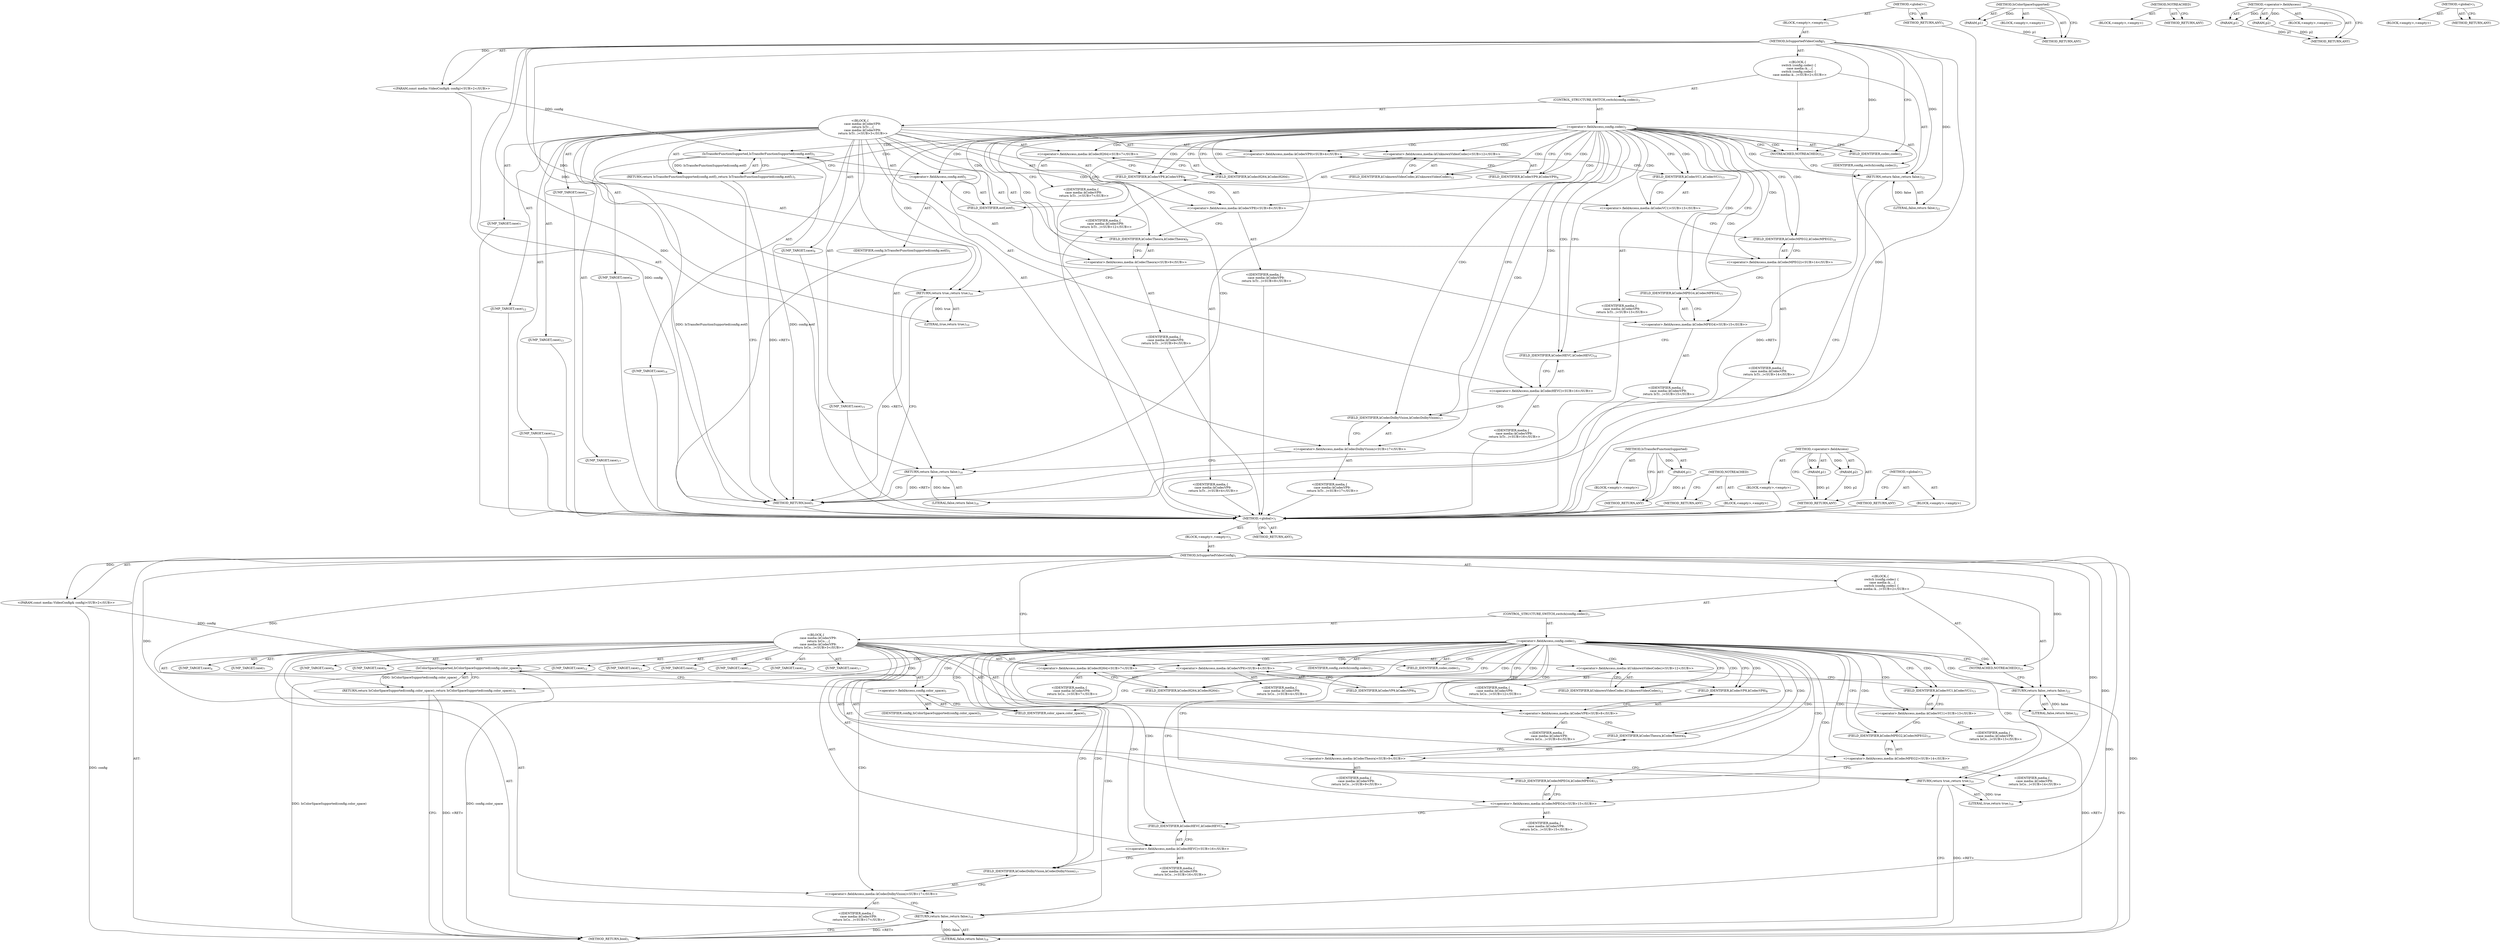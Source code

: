 digraph "&lt;global&gt;" {
vulnerable_6 [label=<(METHOD,&lt;global&gt;)<SUB>1</SUB>>];
vulnerable_7 [label=<(BLOCK,&lt;empty&gt;,&lt;empty&gt;)<SUB>1</SUB>>];
vulnerable_8 [label=<(METHOD,IsSupportedVideoConfig)<SUB>1</SUB>>];
vulnerable_9 [label="<(PARAM,const media::VideoConfig&amp; config)<SUB>2</SUB>>"];
vulnerable_10 [label="<(BLOCK,{
   switch (config.codec) {
     case media::k...,{
   switch (config.codec) {
     case media::k...)<SUB>2</SUB>>"];
vulnerable_11 [label=<(CONTROL_STRUCTURE,SWITCH,switch(config.codec))<SUB>3</SUB>>];
vulnerable_12 [label=<(&lt;operator&gt;.fieldAccess,config.codec)<SUB>3</SUB>>];
vulnerable_13 [label=<(IDENTIFIER,config,switch(config.codec))<SUB>3</SUB>>];
vulnerable_14 [label=<(FIELD_IDENTIFIER,codec,codec)<SUB>3</SUB>>];
vulnerable_15 [label="<(BLOCK,{
     case media::kCodecVP9:
      return IsTr...,{
     case media::kCodecVP9:
      return IsTr...)<SUB>3</SUB>>"];
vulnerable_16 [label=<(JUMP_TARGET,case)<SUB>4</SUB>>];
vulnerable_17 [label="<(&lt;operator&gt;.fieldAccess,media::kCodecVP9)<SUB>4</SUB>>"];
vulnerable_18 [label="<(IDENTIFIER,media,{
     case media::kCodecVP9:
      return IsTr...)<SUB>4</SUB>>"];
vulnerable_19 [label=<(FIELD_IDENTIFIER,kCodecVP9,kCodecVP9)<SUB>4</SUB>>];
vulnerable_20 [label=<(RETURN,return IsTransferFunctionSupported(config.eotf);,return IsTransferFunctionSupported(config.eotf);)<SUB>5</SUB>>];
vulnerable_21 [label=<(IsTransferFunctionSupported,IsTransferFunctionSupported(config.eotf))<SUB>5</SUB>>];
vulnerable_22 [label=<(&lt;operator&gt;.fieldAccess,config.eotf)<SUB>5</SUB>>];
vulnerable_23 [label=<(IDENTIFIER,config,IsTransferFunctionSupported(config.eotf))<SUB>5</SUB>>];
vulnerable_24 [label=<(FIELD_IDENTIFIER,eotf,eotf)<SUB>5</SUB>>];
vulnerable_25 [label=<(JUMP_TARGET,case)<SUB>7</SUB>>];
vulnerable_26 [label="<(&lt;operator&gt;.fieldAccess,media::kCodecH264)<SUB>7</SUB>>"];
vulnerable_27 [label="<(IDENTIFIER,media,{
     case media::kCodecVP9:
      return IsTr...)<SUB>7</SUB>>"];
vulnerable_28 [label=<(FIELD_IDENTIFIER,kCodecH264,kCodecH264)<SUB>7</SUB>>];
vulnerable_29 [label=<(JUMP_TARGET,case)<SUB>8</SUB>>];
vulnerable_30 [label="<(&lt;operator&gt;.fieldAccess,media::kCodecVP8)<SUB>8</SUB>>"];
vulnerable_31 [label="<(IDENTIFIER,media,{
     case media::kCodecVP9:
      return IsTr...)<SUB>8</SUB>>"];
vulnerable_32 [label=<(FIELD_IDENTIFIER,kCodecVP8,kCodecVP8)<SUB>8</SUB>>];
vulnerable_33 [label=<(JUMP_TARGET,case)<SUB>9</SUB>>];
vulnerable_34 [label="<(&lt;operator&gt;.fieldAccess,media::kCodecTheora)<SUB>9</SUB>>"];
vulnerable_35 [label="<(IDENTIFIER,media,{
     case media::kCodecVP9:
      return IsTr...)<SUB>9</SUB>>"];
vulnerable_36 [label=<(FIELD_IDENTIFIER,kCodecTheora,kCodecTheora)<SUB>9</SUB>>];
vulnerable_37 [label=<(RETURN,return true;,return true;)<SUB>10</SUB>>];
vulnerable_38 [label=<(LITERAL,true,return true;)<SUB>10</SUB>>];
vulnerable_39 [label=<(JUMP_TARGET,case)<SUB>12</SUB>>];
vulnerable_40 [label="<(&lt;operator&gt;.fieldAccess,media::kUnknownVideoCodec)<SUB>12</SUB>>"];
vulnerable_41 [label="<(IDENTIFIER,media,{
     case media::kCodecVP9:
      return IsTr...)<SUB>12</SUB>>"];
vulnerable_42 [label=<(FIELD_IDENTIFIER,kUnknownVideoCodec,kUnknownVideoCodec)<SUB>12</SUB>>];
vulnerable_43 [label=<(JUMP_TARGET,case)<SUB>13</SUB>>];
vulnerable_44 [label="<(&lt;operator&gt;.fieldAccess,media::kCodecVC1)<SUB>13</SUB>>"];
vulnerable_45 [label="<(IDENTIFIER,media,{
     case media::kCodecVP9:
      return IsTr...)<SUB>13</SUB>>"];
vulnerable_46 [label=<(FIELD_IDENTIFIER,kCodecVC1,kCodecVC1)<SUB>13</SUB>>];
vulnerable_47 [label=<(JUMP_TARGET,case)<SUB>14</SUB>>];
vulnerable_48 [label="<(&lt;operator&gt;.fieldAccess,media::kCodecMPEG2)<SUB>14</SUB>>"];
vulnerable_49 [label="<(IDENTIFIER,media,{
     case media::kCodecVP9:
      return IsTr...)<SUB>14</SUB>>"];
vulnerable_50 [label=<(FIELD_IDENTIFIER,kCodecMPEG2,kCodecMPEG2)<SUB>14</SUB>>];
vulnerable_51 [label=<(JUMP_TARGET,case)<SUB>15</SUB>>];
vulnerable_52 [label="<(&lt;operator&gt;.fieldAccess,media::kCodecMPEG4)<SUB>15</SUB>>"];
vulnerable_53 [label="<(IDENTIFIER,media,{
     case media::kCodecVP9:
      return IsTr...)<SUB>15</SUB>>"];
vulnerable_54 [label=<(FIELD_IDENTIFIER,kCodecMPEG4,kCodecMPEG4)<SUB>15</SUB>>];
vulnerable_55 [label=<(JUMP_TARGET,case)<SUB>16</SUB>>];
vulnerable_56 [label="<(&lt;operator&gt;.fieldAccess,media::kCodecHEVC)<SUB>16</SUB>>"];
vulnerable_57 [label="<(IDENTIFIER,media,{
     case media::kCodecVP9:
      return IsTr...)<SUB>16</SUB>>"];
vulnerable_58 [label=<(FIELD_IDENTIFIER,kCodecHEVC,kCodecHEVC)<SUB>16</SUB>>];
vulnerable_59 [label=<(JUMP_TARGET,case)<SUB>17</SUB>>];
vulnerable_60 [label="<(&lt;operator&gt;.fieldAccess,media::kCodecDolbyVision)<SUB>17</SUB>>"];
vulnerable_61 [label="<(IDENTIFIER,media,{
     case media::kCodecVP9:
      return IsTr...)<SUB>17</SUB>>"];
vulnerable_62 [label=<(FIELD_IDENTIFIER,kCodecDolbyVision,kCodecDolbyVision)<SUB>17</SUB>>];
vulnerable_63 [label=<(RETURN,return false;,return false;)<SUB>18</SUB>>];
vulnerable_64 [label=<(LITERAL,false,return false;)<SUB>18</SUB>>];
vulnerable_65 [label=<(NOTREACHED,NOTREACHED())<SUB>21</SUB>>];
vulnerable_66 [label=<(RETURN,return false;,return false;)<SUB>22</SUB>>];
vulnerable_67 [label=<(LITERAL,false,return false;)<SUB>22</SUB>>];
vulnerable_68 [label=<(METHOD_RETURN,bool)<SUB>1</SUB>>];
vulnerable_70 [label=<(METHOD_RETURN,ANY)<SUB>1</SUB>>];
vulnerable_92 [label=<(METHOD,IsTransferFunctionSupported)>];
vulnerable_93 [label=<(PARAM,p1)>];
vulnerable_94 [label=<(BLOCK,&lt;empty&gt;,&lt;empty&gt;)>];
vulnerable_95 [label=<(METHOD_RETURN,ANY)>];
vulnerable_96 [label=<(METHOD,NOTREACHED)>];
vulnerable_97 [label=<(BLOCK,&lt;empty&gt;,&lt;empty&gt;)>];
vulnerable_98 [label=<(METHOD_RETURN,ANY)>];
vulnerable_87 [label=<(METHOD,&lt;operator&gt;.fieldAccess)>];
vulnerable_88 [label=<(PARAM,p1)>];
vulnerable_89 [label=<(PARAM,p2)>];
vulnerable_90 [label=<(BLOCK,&lt;empty&gt;,&lt;empty&gt;)>];
vulnerable_91 [label=<(METHOD_RETURN,ANY)>];
vulnerable_81 [label=<(METHOD,&lt;global&gt;)<SUB>1</SUB>>];
vulnerable_82 [label=<(BLOCK,&lt;empty&gt;,&lt;empty&gt;)>];
vulnerable_83 [label=<(METHOD_RETURN,ANY)>];
fixed_6 [label=<(METHOD,&lt;global&gt;)<SUB>1</SUB>>];
fixed_7 [label=<(BLOCK,&lt;empty&gt;,&lt;empty&gt;)<SUB>1</SUB>>];
fixed_8 [label=<(METHOD,IsSupportedVideoConfig)<SUB>1</SUB>>];
fixed_9 [label="<(PARAM,const media::VideoConfig&amp; config)<SUB>2</SUB>>"];
fixed_10 [label="<(BLOCK,{
   switch (config.codec) {
     case media::k...,{
   switch (config.codec) {
     case media::k...)<SUB>2</SUB>>"];
fixed_11 [label=<(CONTROL_STRUCTURE,SWITCH,switch(config.codec))<SUB>3</SUB>>];
fixed_12 [label=<(&lt;operator&gt;.fieldAccess,config.codec)<SUB>3</SUB>>];
fixed_13 [label=<(IDENTIFIER,config,switch(config.codec))<SUB>3</SUB>>];
fixed_14 [label=<(FIELD_IDENTIFIER,codec,codec)<SUB>3</SUB>>];
fixed_15 [label="<(BLOCK,{
     case media::kCodecVP9:
      return IsCo...,{
     case media::kCodecVP9:
      return IsCo...)<SUB>3</SUB>>"];
fixed_16 [label=<(JUMP_TARGET,case)<SUB>4</SUB>>];
fixed_17 [label="<(&lt;operator&gt;.fieldAccess,media::kCodecVP9)<SUB>4</SUB>>"];
fixed_18 [label="<(IDENTIFIER,media,{
     case media::kCodecVP9:
      return IsCo...)<SUB>4</SUB>>"];
fixed_19 [label=<(FIELD_IDENTIFIER,kCodecVP9,kCodecVP9)<SUB>4</SUB>>];
fixed_20 [label=<(RETURN,return IsColorSpaceSupported(config.color_space);,return IsColorSpaceSupported(config.color_space);)<SUB>5</SUB>>];
fixed_21 [label=<(IsColorSpaceSupported,IsColorSpaceSupported(config.color_space))<SUB>5</SUB>>];
fixed_22 [label=<(&lt;operator&gt;.fieldAccess,config.color_space)<SUB>5</SUB>>];
fixed_23 [label=<(IDENTIFIER,config,IsColorSpaceSupported(config.color_space))<SUB>5</SUB>>];
fixed_24 [label=<(FIELD_IDENTIFIER,color_space,color_space)<SUB>5</SUB>>];
fixed_25 [label=<(JUMP_TARGET,case)<SUB>7</SUB>>];
fixed_26 [label="<(&lt;operator&gt;.fieldAccess,media::kCodecH264)<SUB>7</SUB>>"];
fixed_27 [label="<(IDENTIFIER,media,{
     case media::kCodecVP9:
      return IsCo...)<SUB>7</SUB>>"];
fixed_28 [label=<(FIELD_IDENTIFIER,kCodecH264,kCodecH264)<SUB>7</SUB>>];
fixed_29 [label=<(JUMP_TARGET,case)<SUB>8</SUB>>];
fixed_30 [label="<(&lt;operator&gt;.fieldAccess,media::kCodecVP8)<SUB>8</SUB>>"];
fixed_31 [label="<(IDENTIFIER,media,{
     case media::kCodecVP9:
      return IsCo...)<SUB>8</SUB>>"];
fixed_32 [label=<(FIELD_IDENTIFIER,kCodecVP8,kCodecVP8)<SUB>8</SUB>>];
fixed_33 [label=<(JUMP_TARGET,case)<SUB>9</SUB>>];
fixed_34 [label="<(&lt;operator&gt;.fieldAccess,media::kCodecTheora)<SUB>9</SUB>>"];
fixed_35 [label="<(IDENTIFIER,media,{
     case media::kCodecVP9:
      return IsCo...)<SUB>9</SUB>>"];
fixed_36 [label=<(FIELD_IDENTIFIER,kCodecTheora,kCodecTheora)<SUB>9</SUB>>];
fixed_37 [label=<(RETURN,return true;,return true;)<SUB>10</SUB>>];
fixed_38 [label=<(LITERAL,true,return true;)<SUB>10</SUB>>];
fixed_39 [label=<(JUMP_TARGET,case)<SUB>12</SUB>>];
fixed_40 [label="<(&lt;operator&gt;.fieldAccess,media::kUnknownVideoCodec)<SUB>12</SUB>>"];
fixed_41 [label="<(IDENTIFIER,media,{
     case media::kCodecVP9:
      return IsCo...)<SUB>12</SUB>>"];
fixed_42 [label=<(FIELD_IDENTIFIER,kUnknownVideoCodec,kUnknownVideoCodec)<SUB>12</SUB>>];
fixed_43 [label=<(JUMP_TARGET,case)<SUB>13</SUB>>];
fixed_44 [label="<(&lt;operator&gt;.fieldAccess,media::kCodecVC1)<SUB>13</SUB>>"];
fixed_45 [label="<(IDENTIFIER,media,{
     case media::kCodecVP9:
      return IsCo...)<SUB>13</SUB>>"];
fixed_46 [label=<(FIELD_IDENTIFIER,kCodecVC1,kCodecVC1)<SUB>13</SUB>>];
fixed_47 [label=<(JUMP_TARGET,case)<SUB>14</SUB>>];
fixed_48 [label="<(&lt;operator&gt;.fieldAccess,media::kCodecMPEG2)<SUB>14</SUB>>"];
fixed_49 [label="<(IDENTIFIER,media,{
     case media::kCodecVP9:
      return IsCo...)<SUB>14</SUB>>"];
fixed_50 [label=<(FIELD_IDENTIFIER,kCodecMPEG2,kCodecMPEG2)<SUB>14</SUB>>];
fixed_51 [label=<(JUMP_TARGET,case)<SUB>15</SUB>>];
fixed_52 [label="<(&lt;operator&gt;.fieldAccess,media::kCodecMPEG4)<SUB>15</SUB>>"];
fixed_53 [label="<(IDENTIFIER,media,{
     case media::kCodecVP9:
      return IsCo...)<SUB>15</SUB>>"];
fixed_54 [label=<(FIELD_IDENTIFIER,kCodecMPEG4,kCodecMPEG4)<SUB>15</SUB>>];
fixed_55 [label=<(JUMP_TARGET,case)<SUB>16</SUB>>];
fixed_56 [label="<(&lt;operator&gt;.fieldAccess,media::kCodecHEVC)<SUB>16</SUB>>"];
fixed_57 [label="<(IDENTIFIER,media,{
     case media::kCodecVP9:
      return IsCo...)<SUB>16</SUB>>"];
fixed_58 [label=<(FIELD_IDENTIFIER,kCodecHEVC,kCodecHEVC)<SUB>16</SUB>>];
fixed_59 [label=<(JUMP_TARGET,case)<SUB>17</SUB>>];
fixed_60 [label="<(&lt;operator&gt;.fieldAccess,media::kCodecDolbyVision)<SUB>17</SUB>>"];
fixed_61 [label="<(IDENTIFIER,media,{
     case media::kCodecVP9:
      return IsCo...)<SUB>17</SUB>>"];
fixed_62 [label=<(FIELD_IDENTIFIER,kCodecDolbyVision,kCodecDolbyVision)<SUB>17</SUB>>];
fixed_63 [label=<(RETURN,return false;,return false;)<SUB>18</SUB>>];
fixed_64 [label=<(LITERAL,false,return false;)<SUB>18</SUB>>];
fixed_65 [label=<(NOTREACHED,NOTREACHED())<SUB>21</SUB>>];
fixed_66 [label=<(RETURN,return false;,return false;)<SUB>22</SUB>>];
fixed_67 [label=<(LITERAL,false,return false;)<SUB>22</SUB>>];
fixed_68 [label=<(METHOD_RETURN,bool)<SUB>1</SUB>>];
fixed_70 [label=<(METHOD_RETURN,ANY)<SUB>1</SUB>>];
fixed_92 [label=<(METHOD,IsColorSpaceSupported)>];
fixed_93 [label=<(PARAM,p1)>];
fixed_94 [label=<(BLOCK,&lt;empty&gt;,&lt;empty&gt;)>];
fixed_95 [label=<(METHOD_RETURN,ANY)>];
fixed_96 [label=<(METHOD,NOTREACHED)>];
fixed_97 [label=<(BLOCK,&lt;empty&gt;,&lt;empty&gt;)>];
fixed_98 [label=<(METHOD_RETURN,ANY)>];
fixed_87 [label=<(METHOD,&lt;operator&gt;.fieldAccess)>];
fixed_88 [label=<(PARAM,p1)>];
fixed_89 [label=<(PARAM,p2)>];
fixed_90 [label=<(BLOCK,&lt;empty&gt;,&lt;empty&gt;)>];
fixed_91 [label=<(METHOD_RETURN,ANY)>];
fixed_81 [label=<(METHOD,&lt;global&gt;)<SUB>1</SUB>>];
fixed_82 [label=<(BLOCK,&lt;empty&gt;,&lt;empty&gt;)>];
fixed_83 [label=<(METHOD_RETURN,ANY)>];
vulnerable_6 -> vulnerable_7  [key=0, label="AST: "];
vulnerable_6 -> vulnerable_70  [key=0, label="AST: "];
vulnerable_6 -> vulnerable_70  [key=1, label="CFG: "];
vulnerable_7 -> vulnerable_8  [key=0, label="AST: "];
vulnerable_8 -> vulnerable_9  [key=0, label="AST: "];
vulnerable_8 -> vulnerable_9  [key=1, label="DDG: "];
vulnerable_8 -> vulnerable_10  [key=0, label="AST: "];
vulnerable_8 -> vulnerable_68  [key=0, label="AST: "];
vulnerable_8 -> vulnerable_14  [key=0, label="CFG: "];
vulnerable_8 -> vulnerable_65  [key=0, label="DDG: "];
vulnerable_8 -> vulnerable_66  [key=0, label="DDG: "];
vulnerable_8 -> vulnerable_67  [key=0, label="DDG: "];
vulnerable_8 -> vulnerable_37  [key=0, label="DDG: "];
vulnerable_8 -> vulnerable_63  [key=0, label="DDG: "];
vulnerable_8 -> vulnerable_38  [key=0, label="DDG: "];
vulnerable_8 -> vulnerable_64  [key=0, label="DDG: "];
vulnerable_9 -> vulnerable_68  [key=0, label="DDG: config"];
vulnerable_9 -> vulnerable_21  [key=0, label="DDG: config"];
vulnerable_10 -> vulnerable_11  [key=0, label="AST: "];
vulnerable_10 -> vulnerable_65  [key=0, label="AST: "];
vulnerable_10 -> vulnerable_66  [key=0, label="AST: "];
vulnerable_11 -> vulnerable_12  [key=0, label="AST: "];
vulnerable_11 -> vulnerable_15  [key=0, label="AST: "];
vulnerable_12 -> vulnerable_13  [key=0, label="AST: "];
vulnerable_12 -> vulnerable_14  [key=0, label="AST: "];
vulnerable_12 -> vulnerable_65  [key=0, label="CFG: "];
vulnerable_12 -> vulnerable_65  [key=1, label="CDG: "];
vulnerable_12 -> vulnerable_19  [key=0, label="CFG: "];
vulnerable_12 -> vulnerable_19  [key=1, label="CDG: "];
vulnerable_12 -> vulnerable_28  [key=0, label="CFG: "];
vulnerable_12 -> vulnerable_28  [key=1, label="CDG: "];
vulnerable_12 -> vulnerable_32  [key=0, label="CFG: "];
vulnerable_12 -> vulnerable_32  [key=1, label="CDG: "];
vulnerable_12 -> vulnerable_36  [key=0, label="CFG: "];
vulnerable_12 -> vulnerable_36  [key=1, label="CDG: "];
vulnerable_12 -> vulnerable_42  [key=0, label="CFG: "];
vulnerable_12 -> vulnerable_42  [key=1, label="CDG: "];
vulnerable_12 -> vulnerable_46  [key=0, label="CFG: "];
vulnerable_12 -> vulnerable_46  [key=1, label="CDG: "];
vulnerable_12 -> vulnerable_50  [key=0, label="CFG: "];
vulnerable_12 -> vulnerable_50  [key=1, label="CDG: "];
vulnerable_12 -> vulnerable_54  [key=0, label="CFG: "];
vulnerable_12 -> vulnerable_54  [key=1, label="CDG: "];
vulnerable_12 -> vulnerable_58  [key=0, label="CFG: "];
vulnerable_12 -> vulnerable_58  [key=1, label="CDG: "];
vulnerable_12 -> vulnerable_62  [key=0, label="CFG: "];
vulnerable_12 -> vulnerable_62  [key=1, label="CDG: "];
vulnerable_12 -> vulnerable_17  [key=0, label="CDG: "];
vulnerable_12 -> vulnerable_30  [key=0, label="CDG: "];
vulnerable_12 -> vulnerable_34  [key=0, label="CDG: "];
vulnerable_12 -> vulnerable_21  [key=0, label="CDG: "];
vulnerable_12 -> vulnerable_48  [key=0, label="CDG: "];
vulnerable_12 -> vulnerable_60  [key=0, label="CDG: "];
vulnerable_12 -> vulnerable_26  [key=0, label="CDG: "];
vulnerable_12 -> vulnerable_66  [key=0, label="CDG: "];
vulnerable_12 -> vulnerable_52  [key=0, label="CDG: "];
vulnerable_12 -> vulnerable_37  [key=0, label="CDG: "];
vulnerable_12 -> vulnerable_20  [key=0, label="CDG: "];
vulnerable_12 -> vulnerable_56  [key=0, label="CDG: "];
vulnerable_12 -> vulnerable_22  [key=0, label="CDG: "];
vulnerable_12 -> vulnerable_40  [key=0, label="CDG: "];
vulnerable_12 -> vulnerable_44  [key=0, label="CDG: "];
vulnerable_12 -> vulnerable_24  [key=0, label="CDG: "];
vulnerable_12 -> vulnerable_63  [key=0, label="CDG: "];
vulnerable_13 -> fixed_6  [key=0];
vulnerable_14 -> vulnerable_12  [key=0, label="CFG: "];
vulnerable_15 -> vulnerable_16  [key=0, label="AST: "];
vulnerable_15 -> vulnerable_17  [key=0, label="AST: "];
vulnerable_15 -> vulnerable_20  [key=0, label="AST: "];
vulnerable_15 -> vulnerable_25  [key=0, label="AST: "];
vulnerable_15 -> vulnerable_26  [key=0, label="AST: "];
vulnerable_15 -> vulnerable_29  [key=0, label="AST: "];
vulnerable_15 -> vulnerable_30  [key=0, label="AST: "];
vulnerable_15 -> vulnerable_33  [key=0, label="AST: "];
vulnerable_15 -> vulnerable_34  [key=0, label="AST: "];
vulnerable_15 -> vulnerable_37  [key=0, label="AST: "];
vulnerable_15 -> vulnerable_39  [key=0, label="AST: "];
vulnerable_15 -> vulnerable_40  [key=0, label="AST: "];
vulnerable_15 -> vulnerable_43  [key=0, label="AST: "];
vulnerable_15 -> vulnerable_44  [key=0, label="AST: "];
vulnerable_15 -> vulnerable_47  [key=0, label="AST: "];
vulnerable_15 -> vulnerable_48  [key=0, label="AST: "];
vulnerable_15 -> vulnerable_51  [key=0, label="AST: "];
vulnerable_15 -> vulnerable_52  [key=0, label="AST: "];
vulnerable_15 -> vulnerable_55  [key=0, label="AST: "];
vulnerable_15 -> vulnerable_56  [key=0, label="AST: "];
vulnerable_15 -> vulnerable_59  [key=0, label="AST: "];
vulnerable_15 -> vulnerable_60  [key=0, label="AST: "];
vulnerable_15 -> vulnerable_63  [key=0, label="AST: "];
vulnerable_16 -> fixed_6  [key=0];
vulnerable_17 -> vulnerable_18  [key=0, label="AST: "];
vulnerable_17 -> vulnerable_19  [key=0, label="AST: "];
vulnerable_17 -> vulnerable_24  [key=0, label="CFG: "];
vulnerable_18 -> fixed_6  [key=0];
vulnerable_19 -> vulnerable_17  [key=0, label="CFG: "];
vulnerable_20 -> vulnerable_21  [key=0, label="AST: "];
vulnerable_20 -> vulnerable_68  [key=0, label="CFG: "];
vulnerable_20 -> vulnerable_68  [key=1, label="DDG: &lt;RET&gt;"];
vulnerable_21 -> vulnerable_22  [key=0, label="AST: "];
vulnerable_21 -> vulnerable_20  [key=0, label="CFG: "];
vulnerable_21 -> vulnerable_20  [key=1, label="DDG: IsTransferFunctionSupported(config.eotf)"];
vulnerable_21 -> vulnerable_68  [key=0, label="DDG: config.eotf"];
vulnerable_21 -> vulnerable_68  [key=1, label="DDG: IsTransferFunctionSupported(config.eotf)"];
vulnerable_22 -> vulnerable_23  [key=0, label="AST: "];
vulnerable_22 -> vulnerable_24  [key=0, label="AST: "];
vulnerable_22 -> vulnerable_21  [key=0, label="CFG: "];
vulnerable_23 -> fixed_6  [key=0];
vulnerable_24 -> vulnerable_22  [key=0, label="CFG: "];
vulnerable_25 -> fixed_6  [key=0];
vulnerable_26 -> vulnerable_27  [key=0, label="AST: "];
vulnerable_26 -> vulnerable_28  [key=0, label="AST: "];
vulnerable_26 -> vulnerable_32  [key=0, label="CFG: "];
vulnerable_27 -> fixed_6  [key=0];
vulnerable_28 -> vulnerable_26  [key=0, label="CFG: "];
vulnerable_29 -> fixed_6  [key=0];
vulnerable_30 -> vulnerable_31  [key=0, label="AST: "];
vulnerable_30 -> vulnerable_32  [key=0, label="AST: "];
vulnerable_30 -> vulnerable_36  [key=0, label="CFG: "];
vulnerable_31 -> fixed_6  [key=0];
vulnerable_32 -> vulnerable_30  [key=0, label="CFG: "];
vulnerable_33 -> fixed_6  [key=0];
vulnerable_34 -> vulnerable_35  [key=0, label="AST: "];
vulnerable_34 -> vulnerable_36  [key=0, label="AST: "];
vulnerable_34 -> vulnerable_37  [key=0, label="CFG: "];
vulnerable_35 -> fixed_6  [key=0];
vulnerable_36 -> vulnerable_34  [key=0, label="CFG: "];
vulnerable_37 -> vulnerable_38  [key=0, label="AST: "];
vulnerable_37 -> vulnerable_68  [key=0, label="CFG: "];
vulnerable_37 -> vulnerable_68  [key=1, label="DDG: &lt;RET&gt;"];
vulnerable_38 -> vulnerable_37  [key=0, label="DDG: true"];
vulnerable_39 -> fixed_6  [key=0];
vulnerable_40 -> vulnerable_41  [key=0, label="AST: "];
vulnerable_40 -> vulnerable_42  [key=0, label="AST: "];
vulnerable_40 -> vulnerable_46  [key=0, label="CFG: "];
vulnerable_41 -> fixed_6  [key=0];
vulnerable_42 -> vulnerable_40  [key=0, label="CFG: "];
vulnerable_43 -> fixed_6  [key=0];
vulnerable_44 -> vulnerable_45  [key=0, label="AST: "];
vulnerable_44 -> vulnerable_46  [key=0, label="AST: "];
vulnerable_44 -> vulnerable_50  [key=0, label="CFG: "];
vulnerable_45 -> fixed_6  [key=0];
vulnerable_46 -> vulnerable_44  [key=0, label="CFG: "];
vulnerable_47 -> fixed_6  [key=0];
vulnerable_48 -> vulnerable_49  [key=0, label="AST: "];
vulnerable_48 -> vulnerable_50  [key=0, label="AST: "];
vulnerable_48 -> vulnerable_54  [key=0, label="CFG: "];
vulnerable_49 -> fixed_6  [key=0];
vulnerable_50 -> vulnerable_48  [key=0, label="CFG: "];
vulnerable_51 -> fixed_6  [key=0];
vulnerable_52 -> vulnerable_53  [key=0, label="AST: "];
vulnerable_52 -> vulnerable_54  [key=0, label="AST: "];
vulnerable_52 -> vulnerable_58  [key=0, label="CFG: "];
vulnerable_53 -> fixed_6  [key=0];
vulnerable_54 -> vulnerable_52  [key=0, label="CFG: "];
vulnerable_55 -> fixed_6  [key=0];
vulnerable_56 -> vulnerable_57  [key=0, label="AST: "];
vulnerable_56 -> vulnerable_58  [key=0, label="AST: "];
vulnerable_56 -> vulnerable_62  [key=0, label="CFG: "];
vulnerable_57 -> fixed_6  [key=0];
vulnerable_58 -> vulnerable_56  [key=0, label="CFG: "];
vulnerable_59 -> fixed_6  [key=0];
vulnerable_60 -> vulnerable_61  [key=0, label="AST: "];
vulnerable_60 -> vulnerable_62  [key=0, label="AST: "];
vulnerable_60 -> vulnerable_63  [key=0, label="CFG: "];
vulnerable_61 -> fixed_6  [key=0];
vulnerable_62 -> vulnerable_60  [key=0, label="CFG: "];
vulnerable_63 -> vulnerable_64  [key=0, label="AST: "];
vulnerable_63 -> vulnerable_68  [key=0, label="CFG: "];
vulnerable_63 -> vulnerable_68  [key=1, label="DDG: &lt;RET&gt;"];
vulnerable_64 -> vulnerable_63  [key=0, label="DDG: false"];
vulnerable_65 -> vulnerable_66  [key=0, label="CFG: "];
vulnerable_66 -> vulnerable_67  [key=0, label="AST: "];
vulnerable_66 -> vulnerable_68  [key=0, label="CFG: "];
vulnerable_66 -> vulnerable_68  [key=1, label="DDG: &lt;RET&gt;"];
vulnerable_67 -> vulnerable_66  [key=0, label="DDG: false"];
vulnerable_68 -> fixed_6  [key=0];
vulnerable_70 -> fixed_6  [key=0];
vulnerable_92 -> vulnerable_93  [key=0, label="AST: "];
vulnerable_92 -> vulnerable_93  [key=1, label="DDG: "];
vulnerable_92 -> vulnerable_94  [key=0, label="AST: "];
vulnerable_92 -> vulnerable_95  [key=0, label="AST: "];
vulnerable_92 -> vulnerable_95  [key=1, label="CFG: "];
vulnerable_93 -> vulnerable_95  [key=0, label="DDG: p1"];
vulnerable_94 -> fixed_6  [key=0];
vulnerable_95 -> fixed_6  [key=0];
vulnerable_96 -> vulnerable_97  [key=0, label="AST: "];
vulnerable_96 -> vulnerable_98  [key=0, label="AST: "];
vulnerable_96 -> vulnerable_98  [key=1, label="CFG: "];
vulnerable_97 -> fixed_6  [key=0];
vulnerable_98 -> fixed_6  [key=0];
vulnerable_87 -> vulnerable_88  [key=0, label="AST: "];
vulnerable_87 -> vulnerable_88  [key=1, label="DDG: "];
vulnerable_87 -> vulnerable_90  [key=0, label="AST: "];
vulnerable_87 -> vulnerable_89  [key=0, label="AST: "];
vulnerable_87 -> vulnerable_89  [key=1, label="DDG: "];
vulnerable_87 -> vulnerable_91  [key=0, label="AST: "];
vulnerable_87 -> vulnerable_91  [key=1, label="CFG: "];
vulnerable_88 -> vulnerable_91  [key=0, label="DDG: p1"];
vulnerable_89 -> vulnerable_91  [key=0, label="DDG: p2"];
vulnerable_90 -> fixed_6  [key=0];
vulnerable_91 -> fixed_6  [key=0];
vulnerable_81 -> vulnerable_82  [key=0, label="AST: "];
vulnerable_81 -> vulnerable_83  [key=0, label="AST: "];
vulnerable_81 -> vulnerable_83  [key=1, label="CFG: "];
vulnerable_82 -> fixed_6  [key=0];
vulnerable_83 -> fixed_6  [key=0];
fixed_6 -> fixed_7  [key=0, label="AST: "];
fixed_6 -> fixed_70  [key=0, label="AST: "];
fixed_6 -> fixed_70  [key=1, label="CFG: "];
fixed_7 -> fixed_8  [key=0, label="AST: "];
fixed_8 -> fixed_9  [key=0, label="AST: "];
fixed_8 -> fixed_9  [key=1, label="DDG: "];
fixed_8 -> fixed_10  [key=0, label="AST: "];
fixed_8 -> fixed_68  [key=0, label="AST: "];
fixed_8 -> fixed_14  [key=0, label="CFG: "];
fixed_8 -> fixed_65  [key=0, label="DDG: "];
fixed_8 -> fixed_66  [key=0, label="DDG: "];
fixed_8 -> fixed_67  [key=0, label="DDG: "];
fixed_8 -> fixed_37  [key=0, label="DDG: "];
fixed_8 -> fixed_63  [key=0, label="DDG: "];
fixed_8 -> fixed_38  [key=0, label="DDG: "];
fixed_8 -> fixed_64  [key=0, label="DDG: "];
fixed_9 -> fixed_68  [key=0, label="DDG: config"];
fixed_9 -> fixed_21  [key=0, label="DDG: config"];
fixed_10 -> fixed_11  [key=0, label="AST: "];
fixed_10 -> fixed_65  [key=0, label="AST: "];
fixed_10 -> fixed_66  [key=0, label="AST: "];
fixed_11 -> fixed_12  [key=0, label="AST: "];
fixed_11 -> fixed_15  [key=0, label="AST: "];
fixed_12 -> fixed_13  [key=0, label="AST: "];
fixed_12 -> fixed_14  [key=0, label="AST: "];
fixed_12 -> fixed_65  [key=0, label="CFG: "];
fixed_12 -> fixed_65  [key=1, label="CDG: "];
fixed_12 -> fixed_19  [key=0, label="CFG: "];
fixed_12 -> fixed_19  [key=1, label="CDG: "];
fixed_12 -> fixed_28  [key=0, label="CFG: "];
fixed_12 -> fixed_28  [key=1, label="CDG: "];
fixed_12 -> fixed_32  [key=0, label="CFG: "];
fixed_12 -> fixed_32  [key=1, label="CDG: "];
fixed_12 -> fixed_36  [key=0, label="CFG: "];
fixed_12 -> fixed_36  [key=1, label="CDG: "];
fixed_12 -> fixed_42  [key=0, label="CFG: "];
fixed_12 -> fixed_42  [key=1, label="CDG: "];
fixed_12 -> fixed_46  [key=0, label="CFG: "];
fixed_12 -> fixed_46  [key=1, label="CDG: "];
fixed_12 -> fixed_50  [key=0, label="CFG: "];
fixed_12 -> fixed_50  [key=1, label="CDG: "];
fixed_12 -> fixed_54  [key=0, label="CFG: "];
fixed_12 -> fixed_54  [key=1, label="CDG: "];
fixed_12 -> fixed_58  [key=0, label="CFG: "];
fixed_12 -> fixed_58  [key=1, label="CDG: "];
fixed_12 -> fixed_62  [key=0, label="CFG: "];
fixed_12 -> fixed_62  [key=1, label="CDG: "];
fixed_12 -> fixed_17  [key=0, label="CDG: "];
fixed_12 -> fixed_30  [key=0, label="CDG: "];
fixed_12 -> fixed_34  [key=0, label="CDG: "];
fixed_12 -> fixed_21  [key=0, label="CDG: "];
fixed_12 -> fixed_48  [key=0, label="CDG: "];
fixed_12 -> fixed_60  [key=0, label="CDG: "];
fixed_12 -> fixed_26  [key=0, label="CDG: "];
fixed_12 -> fixed_66  [key=0, label="CDG: "];
fixed_12 -> fixed_52  [key=0, label="CDG: "];
fixed_12 -> fixed_37  [key=0, label="CDG: "];
fixed_12 -> fixed_20  [key=0, label="CDG: "];
fixed_12 -> fixed_56  [key=0, label="CDG: "];
fixed_12 -> fixed_22  [key=0, label="CDG: "];
fixed_12 -> fixed_40  [key=0, label="CDG: "];
fixed_12 -> fixed_44  [key=0, label="CDG: "];
fixed_12 -> fixed_24  [key=0, label="CDG: "];
fixed_12 -> fixed_63  [key=0, label="CDG: "];
fixed_14 -> fixed_12  [key=0, label="CFG: "];
fixed_15 -> fixed_16  [key=0, label="AST: "];
fixed_15 -> fixed_17  [key=0, label="AST: "];
fixed_15 -> fixed_20  [key=0, label="AST: "];
fixed_15 -> fixed_25  [key=0, label="AST: "];
fixed_15 -> fixed_26  [key=0, label="AST: "];
fixed_15 -> fixed_29  [key=0, label="AST: "];
fixed_15 -> fixed_30  [key=0, label="AST: "];
fixed_15 -> fixed_33  [key=0, label="AST: "];
fixed_15 -> fixed_34  [key=0, label="AST: "];
fixed_15 -> fixed_37  [key=0, label="AST: "];
fixed_15 -> fixed_39  [key=0, label="AST: "];
fixed_15 -> fixed_40  [key=0, label="AST: "];
fixed_15 -> fixed_43  [key=0, label="AST: "];
fixed_15 -> fixed_44  [key=0, label="AST: "];
fixed_15 -> fixed_47  [key=0, label="AST: "];
fixed_15 -> fixed_48  [key=0, label="AST: "];
fixed_15 -> fixed_51  [key=0, label="AST: "];
fixed_15 -> fixed_52  [key=0, label="AST: "];
fixed_15 -> fixed_55  [key=0, label="AST: "];
fixed_15 -> fixed_56  [key=0, label="AST: "];
fixed_15 -> fixed_59  [key=0, label="AST: "];
fixed_15 -> fixed_60  [key=0, label="AST: "];
fixed_15 -> fixed_63  [key=0, label="AST: "];
fixed_17 -> fixed_18  [key=0, label="AST: "];
fixed_17 -> fixed_19  [key=0, label="AST: "];
fixed_17 -> fixed_24  [key=0, label="CFG: "];
fixed_19 -> fixed_17  [key=0, label="CFG: "];
fixed_20 -> fixed_21  [key=0, label="AST: "];
fixed_20 -> fixed_68  [key=0, label="CFG: "];
fixed_20 -> fixed_68  [key=1, label="DDG: &lt;RET&gt;"];
fixed_21 -> fixed_22  [key=0, label="AST: "];
fixed_21 -> fixed_20  [key=0, label="CFG: "];
fixed_21 -> fixed_20  [key=1, label="DDG: IsColorSpaceSupported(config.color_space)"];
fixed_21 -> fixed_68  [key=0, label="DDG: config.color_space"];
fixed_21 -> fixed_68  [key=1, label="DDG: IsColorSpaceSupported(config.color_space)"];
fixed_22 -> fixed_23  [key=0, label="AST: "];
fixed_22 -> fixed_24  [key=0, label="AST: "];
fixed_22 -> fixed_21  [key=0, label="CFG: "];
fixed_24 -> fixed_22  [key=0, label="CFG: "];
fixed_26 -> fixed_27  [key=0, label="AST: "];
fixed_26 -> fixed_28  [key=0, label="AST: "];
fixed_26 -> fixed_32  [key=0, label="CFG: "];
fixed_28 -> fixed_26  [key=0, label="CFG: "];
fixed_30 -> fixed_31  [key=0, label="AST: "];
fixed_30 -> fixed_32  [key=0, label="AST: "];
fixed_30 -> fixed_36  [key=0, label="CFG: "];
fixed_32 -> fixed_30  [key=0, label="CFG: "];
fixed_34 -> fixed_35  [key=0, label="AST: "];
fixed_34 -> fixed_36  [key=0, label="AST: "];
fixed_34 -> fixed_37  [key=0, label="CFG: "];
fixed_36 -> fixed_34  [key=0, label="CFG: "];
fixed_37 -> fixed_38  [key=0, label="AST: "];
fixed_37 -> fixed_68  [key=0, label="CFG: "];
fixed_37 -> fixed_68  [key=1, label="DDG: &lt;RET&gt;"];
fixed_38 -> fixed_37  [key=0, label="DDG: true"];
fixed_40 -> fixed_41  [key=0, label="AST: "];
fixed_40 -> fixed_42  [key=0, label="AST: "];
fixed_40 -> fixed_46  [key=0, label="CFG: "];
fixed_42 -> fixed_40  [key=0, label="CFG: "];
fixed_44 -> fixed_45  [key=0, label="AST: "];
fixed_44 -> fixed_46  [key=0, label="AST: "];
fixed_44 -> fixed_50  [key=0, label="CFG: "];
fixed_46 -> fixed_44  [key=0, label="CFG: "];
fixed_48 -> fixed_49  [key=0, label="AST: "];
fixed_48 -> fixed_50  [key=0, label="AST: "];
fixed_48 -> fixed_54  [key=0, label="CFG: "];
fixed_50 -> fixed_48  [key=0, label="CFG: "];
fixed_52 -> fixed_53  [key=0, label="AST: "];
fixed_52 -> fixed_54  [key=0, label="AST: "];
fixed_52 -> fixed_58  [key=0, label="CFG: "];
fixed_54 -> fixed_52  [key=0, label="CFG: "];
fixed_56 -> fixed_57  [key=0, label="AST: "];
fixed_56 -> fixed_58  [key=0, label="AST: "];
fixed_56 -> fixed_62  [key=0, label="CFG: "];
fixed_58 -> fixed_56  [key=0, label="CFG: "];
fixed_60 -> fixed_61  [key=0, label="AST: "];
fixed_60 -> fixed_62  [key=0, label="AST: "];
fixed_60 -> fixed_63  [key=0, label="CFG: "];
fixed_62 -> fixed_60  [key=0, label="CFG: "];
fixed_63 -> fixed_64  [key=0, label="AST: "];
fixed_63 -> fixed_68  [key=0, label="CFG: "];
fixed_63 -> fixed_68  [key=1, label="DDG: &lt;RET&gt;"];
fixed_64 -> fixed_63  [key=0, label="DDG: false"];
fixed_65 -> fixed_66  [key=0, label="CFG: "];
fixed_66 -> fixed_67  [key=0, label="AST: "];
fixed_66 -> fixed_68  [key=0, label="CFG: "];
fixed_66 -> fixed_68  [key=1, label="DDG: &lt;RET&gt;"];
fixed_67 -> fixed_66  [key=0, label="DDG: false"];
fixed_92 -> fixed_93  [key=0, label="AST: "];
fixed_92 -> fixed_93  [key=1, label="DDG: "];
fixed_92 -> fixed_94  [key=0, label="AST: "];
fixed_92 -> fixed_95  [key=0, label="AST: "];
fixed_92 -> fixed_95  [key=1, label="CFG: "];
fixed_93 -> fixed_95  [key=0, label="DDG: p1"];
fixed_96 -> fixed_97  [key=0, label="AST: "];
fixed_96 -> fixed_98  [key=0, label="AST: "];
fixed_96 -> fixed_98  [key=1, label="CFG: "];
fixed_87 -> fixed_88  [key=0, label="AST: "];
fixed_87 -> fixed_88  [key=1, label="DDG: "];
fixed_87 -> fixed_90  [key=0, label="AST: "];
fixed_87 -> fixed_89  [key=0, label="AST: "];
fixed_87 -> fixed_89  [key=1, label="DDG: "];
fixed_87 -> fixed_91  [key=0, label="AST: "];
fixed_87 -> fixed_91  [key=1, label="CFG: "];
fixed_88 -> fixed_91  [key=0, label="DDG: p1"];
fixed_89 -> fixed_91  [key=0, label="DDG: p2"];
fixed_81 -> fixed_82  [key=0, label="AST: "];
fixed_81 -> fixed_83  [key=0, label="AST: "];
fixed_81 -> fixed_83  [key=1, label="CFG: "];
}
